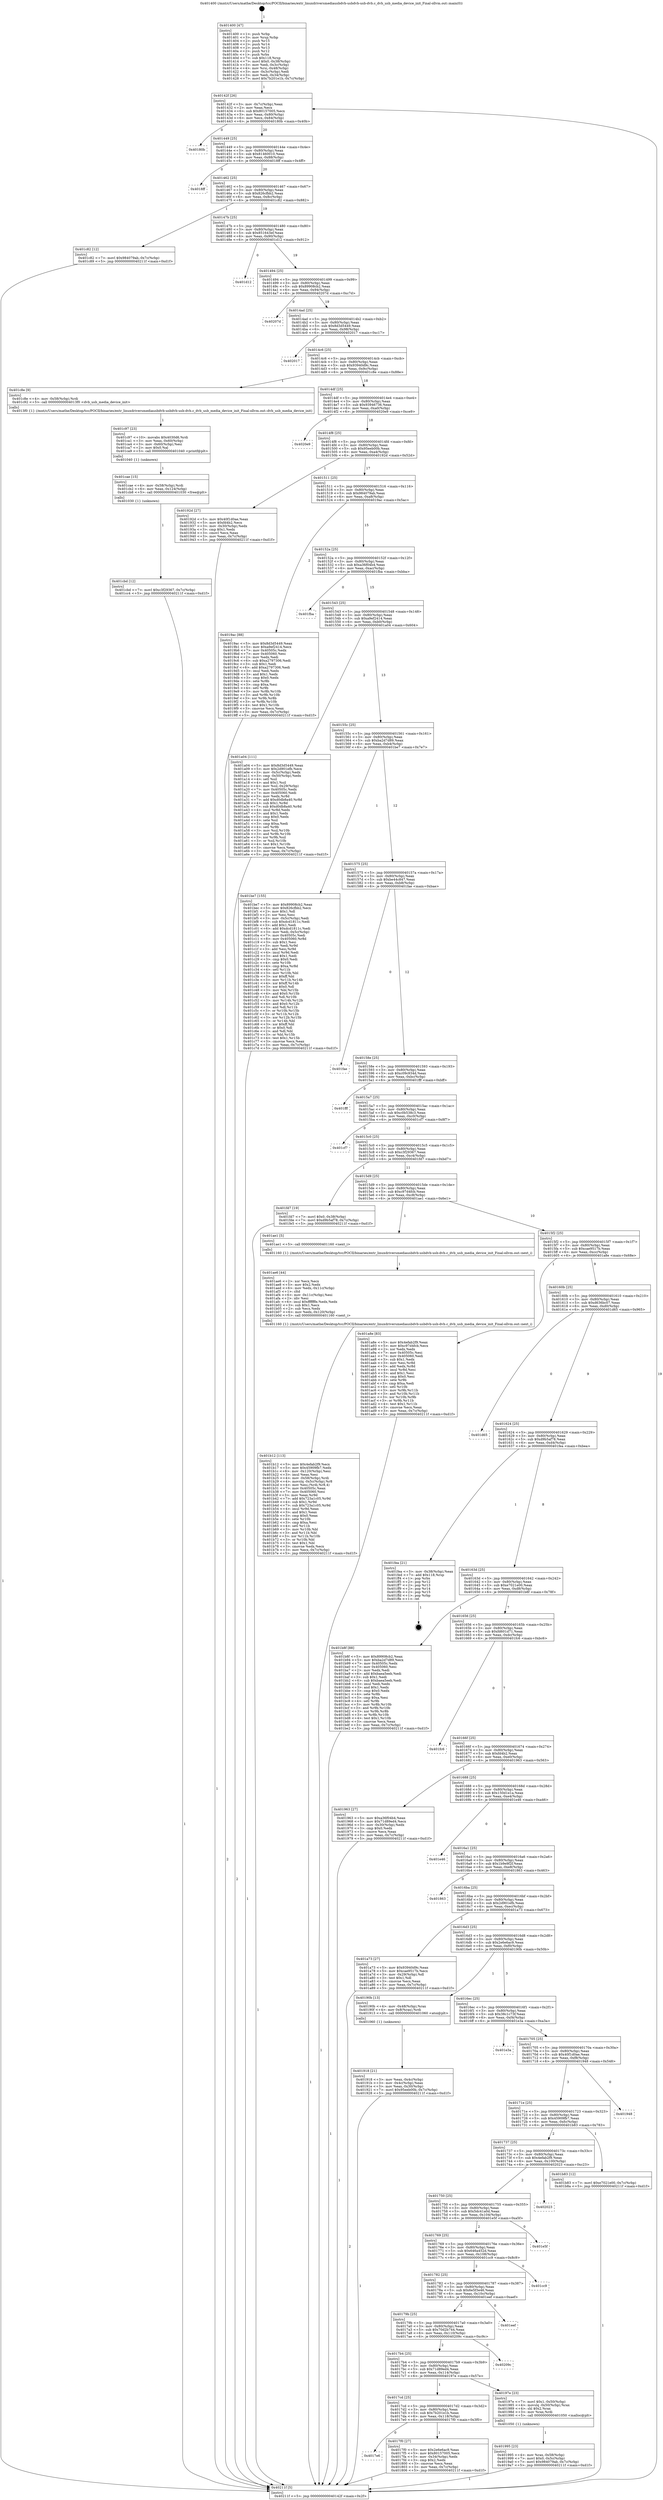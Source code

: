 digraph "0x401400" {
  label = "0x401400 (/mnt/c/Users/mathe/Desktop/tcc/POCII/binaries/extr_linuxdriversmediausbdvb-usbdvb-usb-dvb.c_dvb_usb_media_device_init_Final-ollvm.out::main(0))"
  labelloc = "t"
  node[shape=record]

  Entry [label="",width=0.3,height=0.3,shape=circle,fillcolor=black,style=filled]
  "0x40142f" [label="{
     0x40142f [26]\l
     | [instrs]\l
     &nbsp;&nbsp;0x40142f \<+3\>: mov -0x7c(%rbp),%eax\l
     &nbsp;&nbsp;0x401432 \<+2\>: mov %eax,%ecx\l
     &nbsp;&nbsp;0x401434 \<+6\>: sub $0x80157005,%ecx\l
     &nbsp;&nbsp;0x40143a \<+3\>: mov %eax,-0x80(%rbp)\l
     &nbsp;&nbsp;0x40143d \<+6\>: mov %ecx,-0x84(%rbp)\l
     &nbsp;&nbsp;0x401443 \<+6\>: je 000000000040180b \<main+0x40b\>\l
  }"]
  "0x40180b" [label="{
     0x40180b\l
  }", style=dashed]
  "0x401449" [label="{
     0x401449 [25]\l
     | [instrs]\l
     &nbsp;&nbsp;0x401449 \<+5\>: jmp 000000000040144e \<main+0x4e\>\l
     &nbsp;&nbsp;0x40144e \<+3\>: mov -0x80(%rbp),%eax\l
     &nbsp;&nbsp;0x401451 \<+5\>: sub $0x81460010,%eax\l
     &nbsp;&nbsp;0x401456 \<+6\>: mov %eax,-0x88(%rbp)\l
     &nbsp;&nbsp;0x40145c \<+6\>: je 00000000004018ff \<main+0x4ff\>\l
  }"]
  Exit [label="",width=0.3,height=0.3,shape=circle,fillcolor=black,style=filled,peripheries=2]
  "0x4018ff" [label="{
     0x4018ff\l
  }", style=dashed]
  "0x401462" [label="{
     0x401462 [25]\l
     | [instrs]\l
     &nbsp;&nbsp;0x401462 \<+5\>: jmp 0000000000401467 \<main+0x67\>\l
     &nbsp;&nbsp;0x401467 \<+3\>: mov -0x80(%rbp),%eax\l
     &nbsp;&nbsp;0x40146a \<+5\>: sub $0x826cfbb2,%eax\l
     &nbsp;&nbsp;0x40146f \<+6\>: mov %eax,-0x8c(%rbp)\l
     &nbsp;&nbsp;0x401475 \<+6\>: je 0000000000401c82 \<main+0x882\>\l
  }"]
  "0x401cbd" [label="{
     0x401cbd [12]\l
     | [instrs]\l
     &nbsp;&nbsp;0x401cbd \<+7\>: movl $0xc3f29367,-0x7c(%rbp)\l
     &nbsp;&nbsp;0x401cc4 \<+5\>: jmp 000000000040211f \<main+0xd1f\>\l
  }"]
  "0x401c82" [label="{
     0x401c82 [12]\l
     | [instrs]\l
     &nbsp;&nbsp;0x401c82 \<+7\>: movl $0x984079ab,-0x7c(%rbp)\l
     &nbsp;&nbsp;0x401c89 \<+5\>: jmp 000000000040211f \<main+0xd1f\>\l
  }"]
  "0x40147b" [label="{
     0x40147b [25]\l
     | [instrs]\l
     &nbsp;&nbsp;0x40147b \<+5\>: jmp 0000000000401480 \<main+0x80\>\l
     &nbsp;&nbsp;0x401480 \<+3\>: mov -0x80(%rbp),%eax\l
     &nbsp;&nbsp;0x401483 \<+5\>: sub $0x851643ef,%eax\l
     &nbsp;&nbsp;0x401488 \<+6\>: mov %eax,-0x90(%rbp)\l
     &nbsp;&nbsp;0x40148e \<+6\>: je 0000000000401d12 \<main+0x912\>\l
  }"]
  "0x401cae" [label="{
     0x401cae [15]\l
     | [instrs]\l
     &nbsp;&nbsp;0x401cae \<+4\>: mov -0x58(%rbp),%rdi\l
     &nbsp;&nbsp;0x401cb2 \<+6\>: mov %eax,-0x124(%rbp)\l
     &nbsp;&nbsp;0x401cb8 \<+5\>: call 0000000000401030 \<free@plt\>\l
     | [calls]\l
     &nbsp;&nbsp;0x401030 \{1\} (unknown)\l
  }"]
  "0x401d12" [label="{
     0x401d12\l
  }", style=dashed]
  "0x401494" [label="{
     0x401494 [25]\l
     | [instrs]\l
     &nbsp;&nbsp;0x401494 \<+5\>: jmp 0000000000401499 \<main+0x99\>\l
     &nbsp;&nbsp;0x401499 \<+3\>: mov -0x80(%rbp),%eax\l
     &nbsp;&nbsp;0x40149c \<+5\>: sub $0x89908cb2,%eax\l
     &nbsp;&nbsp;0x4014a1 \<+6\>: mov %eax,-0x94(%rbp)\l
     &nbsp;&nbsp;0x4014a7 \<+6\>: je 000000000040207d \<main+0xc7d\>\l
  }"]
  "0x401c97" [label="{
     0x401c97 [23]\l
     | [instrs]\l
     &nbsp;&nbsp;0x401c97 \<+10\>: movabs $0x4030d6,%rdi\l
     &nbsp;&nbsp;0x401ca1 \<+3\>: mov %eax,-0x60(%rbp)\l
     &nbsp;&nbsp;0x401ca4 \<+3\>: mov -0x60(%rbp),%esi\l
     &nbsp;&nbsp;0x401ca7 \<+2\>: mov $0x0,%al\l
     &nbsp;&nbsp;0x401ca9 \<+5\>: call 0000000000401040 \<printf@plt\>\l
     | [calls]\l
     &nbsp;&nbsp;0x401040 \{1\} (unknown)\l
  }"]
  "0x40207d" [label="{
     0x40207d\l
  }", style=dashed]
  "0x4014ad" [label="{
     0x4014ad [25]\l
     | [instrs]\l
     &nbsp;&nbsp;0x4014ad \<+5\>: jmp 00000000004014b2 \<main+0xb2\>\l
     &nbsp;&nbsp;0x4014b2 \<+3\>: mov -0x80(%rbp),%eax\l
     &nbsp;&nbsp;0x4014b5 \<+5\>: sub $0x8d3d5449,%eax\l
     &nbsp;&nbsp;0x4014ba \<+6\>: mov %eax,-0x98(%rbp)\l
     &nbsp;&nbsp;0x4014c0 \<+6\>: je 0000000000402017 \<main+0xc17\>\l
  }"]
  "0x401b12" [label="{
     0x401b12 [113]\l
     | [instrs]\l
     &nbsp;&nbsp;0x401b12 \<+5\>: mov $0x4efab2f9,%ecx\l
     &nbsp;&nbsp;0x401b17 \<+5\>: mov $0x45909fb7,%edx\l
     &nbsp;&nbsp;0x401b1c \<+6\>: mov -0x120(%rbp),%esi\l
     &nbsp;&nbsp;0x401b22 \<+3\>: imul %eax,%esi\l
     &nbsp;&nbsp;0x401b25 \<+4\>: mov -0x58(%rbp),%rdi\l
     &nbsp;&nbsp;0x401b29 \<+4\>: movslq -0x5c(%rbp),%r8\l
     &nbsp;&nbsp;0x401b2d \<+4\>: mov %esi,(%rdi,%r8,4)\l
     &nbsp;&nbsp;0x401b31 \<+7\>: mov 0x40505c,%eax\l
     &nbsp;&nbsp;0x401b38 \<+7\>: mov 0x405060,%esi\l
     &nbsp;&nbsp;0x401b3f \<+3\>: mov %eax,%r9d\l
     &nbsp;&nbsp;0x401b42 \<+7\>: add $0x723a1c05,%r9d\l
     &nbsp;&nbsp;0x401b49 \<+4\>: sub $0x1,%r9d\l
     &nbsp;&nbsp;0x401b4d \<+7\>: sub $0x723a1c05,%r9d\l
     &nbsp;&nbsp;0x401b54 \<+4\>: imul %r9d,%eax\l
     &nbsp;&nbsp;0x401b58 \<+3\>: and $0x1,%eax\l
     &nbsp;&nbsp;0x401b5b \<+3\>: cmp $0x0,%eax\l
     &nbsp;&nbsp;0x401b5e \<+4\>: sete %r10b\l
     &nbsp;&nbsp;0x401b62 \<+3\>: cmp $0xa,%esi\l
     &nbsp;&nbsp;0x401b65 \<+4\>: setl %r11b\l
     &nbsp;&nbsp;0x401b69 \<+3\>: mov %r10b,%bl\l
     &nbsp;&nbsp;0x401b6c \<+3\>: and %r11b,%bl\l
     &nbsp;&nbsp;0x401b6f \<+3\>: xor %r11b,%r10b\l
     &nbsp;&nbsp;0x401b72 \<+3\>: or %r10b,%bl\l
     &nbsp;&nbsp;0x401b75 \<+3\>: test $0x1,%bl\l
     &nbsp;&nbsp;0x401b78 \<+3\>: cmovne %edx,%ecx\l
     &nbsp;&nbsp;0x401b7b \<+3\>: mov %ecx,-0x7c(%rbp)\l
     &nbsp;&nbsp;0x401b7e \<+5\>: jmp 000000000040211f \<main+0xd1f\>\l
  }"]
  "0x402017" [label="{
     0x402017\l
  }", style=dashed]
  "0x4014c6" [label="{
     0x4014c6 [25]\l
     | [instrs]\l
     &nbsp;&nbsp;0x4014c6 \<+5\>: jmp 00000000004014cb \<main+0xcb\>\l
     &nbsp;&nbsp;0x4014cb \<+3\>: mov -0x80(%rbp),%eax\l
     &nbsp;&nbsp;0x4014ce \<+5\>: sub $0x93940d9c,%eax\l
     &nbsp;&nbsp;0x4014d3 \<+6\>: mov %eax,-0x9c(%rbp)\l
     &nbsp;&nbsp;0x4014d9 \<+6\>: je 0000000000401c8e \<main+0x88e\>\l
  }"]
  "0x401ae6" [label="{
     0x401ae6 [44]\l
     | [instrs]\l
     &nbsp;&nbsp;0x401ae6 \<+2\>: xor %ecx,%ecx\l
     &nbsp;&nbsp;0x401ae8 \<+5\>: mov $0x2,%edx\l
     &nbsp;&nbsp;0x401aed \<+6\>: mov %edx,-0x11c(%rbp)\l
     &nbsp;&nbsp;0x401af3 \<+1\>: cltd\l
     &nbsp;&nbsp;0x401af4 \<+6\>: mov -0x11c(%rbp),%esi\l
     &nbsp;&nbsp;0x401afa \<+2\>: idiv %esi\l
     &nbsp;&nbsp;0x401afc \<+6\>: imul $0xfffffffe,%edx,%edx\l
     &nbsp;&nbsp;0x401b02 \<+3\>: sub $0x1,%ecx\l
     &nbsp;&nbsp;0x401b05 \<+2\>: sub %ecx,%edx\l
     &nbsp;&nbsp;0x401b07 \<+6\>: mov %edx,-0x120(%rbp)\l
     &nbsp;&nbsp;0x401b0d \<+5\>: call 0000000000401160 \<next_i\>\l
     | [calls]\l
     &nbsp;&nbsp;0x401160 \{1\} (/mnt/c/Users/mathe/Desktop/tcc/POCII/binaries/extr_linuxdriversmediausbdvb-usbdvb-usb-dvb.c_dvb_usb_media_device_init_Final-ollvm.out::next_i)\l
  }"]
  "0x401c8e" [label="{
     0x401c8e [9]\l
     | [instrs]\l
     &nbsp;&nbsp;0x401c8e \<+4\>: mov -0x58(%rbp),%rdi\l
     &nbsp;&nbsp;0x401c92 \<+5\>: call 00000000004013f0 \<dvb_usb_media_device_init\>\l
     | [calls]\l
     &nbsp;&nbsp;0x4013f0 \{1\} (/mnt/c/Users/mathe/Desktop/tcc/POCII/binaries/extr_linuxdriversmediausbdvb-usbdvb-usb-dvb.c_dvb_usb_media_device_init_Final-ollvm.out::dvb_usb_media_device_init)\l
  }"]
  "0x4014df" [label="{
     0x4014df [25]\l
     | [instrs]\l
     &nbsp;&nbsp;0x4014df \<+5\>: jmp 00000000004014e4 \<main+0xe4\>\l
     &nbsp;&nbsp;0x4014e4 \<+3\>: mov -0x80(%rbp),%eax\l
     &nbsp;&nbsp;0x4014e7 \<+5\>: sub $0x93946736,%eax\l
     &nbsp;&nbsp;0x4014ec \<+6\>: mov %eax,-0xa0(%rbp)\l
     &nbsp;&nbsp;0x4014f2 \<+6\>: je 00000000004020e9 \<main+0xce9\>\l
  }"]
  "0x401995" [label="{
     0x401995 [23]\l
     | [instrs]\l
     &nbsp;&nbsp;0x401995 \<+4\>: mov %rax,-0x58(%rbp)\l
     &nbsp;&nbsp;0x401999 \<+7\>: movl $0x0,-0x5c(%rbp)\l
     &nbsp;&nbsp;0x4019a0 \<+7\>: movl $0x984079ab,-0x7c(%rbp)\l
     &nbsp;&nbsp;0x4019a7 \<+5\>: jmp 000000000040211f \<main+0xd1f\>\l
  }"]
  "0x4020e9" [label="{
     0x4020e9\l
  }", style=dashed]
  "0x4014f8" [label="{
     0x4014f8 [25]\l
     | [instrs]\l
     &nbsp;&nbsp;0x4014f8 \<+5\>: jmp 00000000004014fd \<main+0xfd\>\l
     &nbsp;&nbsp;0x4014fd \<+3\>: mov -0x80(%rbp),%eax\l
     &nbsp;&nbsp;0x401500 \<+5\>: sub $0x95eeb00b,%eax\l
     &nbsp;&nbsp;0x401505 \<+6\>: mov %eax,-0xa4(%rbp)\l
     &nbsp;&nbsp;0x40150b \<+6\>: je 000000000040192d \<main+0x52d\>\l
  }"]
  "0x401918" [label="{
     0x401918 [21]\l
     | [instrs]\l
     &nbsp;&nbsp;0x401918 \<+3\>: mov %eax,-0x4c(%rbp)\l
     &nbsp;&nbsp;0x40191b \<+3\>: mov -0x4c(%rbp),%eax\l
     &nbsp;&nbsp;0x40191e \<+3\>: mov %eax,-0x30(%rbp)\l
     &nbsp;&nbsp;0x401921 \<+7\>: movl $0x95eeb00b,-0x7c(%rbp)\l
     &nbsp;&nbsp;0x401928 \<+5\>: jmp 000000000040211f \<main+0xd1f\>\l
  }"]
  "0x40192d" [label="{
     0x40192d [27]\l
     | [instrs]\l
     &nbsp;&nbsp;0x40192d \<+5\>: mov $0x40f1d0ae,%eax\l
     &nbsp;&nbsp;0x401932 \<+5\>: mov $0xfd4b2,%ecx\l
     &nbsp;&nbsp;0x401937 \<+3\>: mov -0x30(%rbp),%edx\l
     &nbsp;&nbsp;0x40193a \<+3\>: cmp $0x1,%edx\l
     &nbsp;&nbsp;0x40193d \<+3\>: cmovl %ecx,%eax\l
     &nbsp;&nbsp;0x401940 \<+3\>: mov %eax,-0x7c(%rbp)\l
     &nbsp;&nbsp;0x401943 \<+5\>: jmp 000000000040211f \<main+0xd1f\>\l
  }"]
  "0x401511" [label="{
     0x401511 [25]\l
     | [instrs]\l
     &nbsp;&nbsp;0x401511 \<+5\>: jmp 0000000000401516 \<main+0x116\>\l
     &nbsp;&nbsp;0x401516 \<+3\>: mov -0x80(%rbp),%eax\l
     &nbsp;&nbsp;0x401519 \<+5\>: sub $0x984079ab,%eax\l
     &nbsp;&nbsp;0x40151e \<+6\>: mov %eax,-0xa8(%rbp)\l
     &nbsp;&nbsp;0x401524 \<+6\>: je 00000000004019ac \<main+0x5ac\>\l
  }"]
  "0x401400" [label="{
     0x401400 [47]\l
     | [instrs]\l
     &nbsp;&nbsp;0x401400 \<+1\>: push %rbp\l
     &nbsp;&nbsp;0x401401 \<+3\>: mov %rsp,%rbp\l
     &nbsp;&nbsp;0x401404 \<+2\>: push %r15\l
     &nbsp;&nbsp;0x401406 \<+2\>: push %r14\l
     &nbsp;&nbsp;0x401408 \<+2\>: push %r13\l
     &nbsp;&nbsp;0x40140a \<+2\>: push %r12\l
     &nbsp;&nbsp;0x40140c \<+1\>: push %rbx\l
     &nbsp;&nbsp;0x40140d \<+7\>: sub $0x118,%rsp\l
     &nbsp;&nbsp;0x401414 \<+7\>: movl $0x0,-0x38(%rbp)\l
     &nbsp;&nbsp;0x40141b \<+3\>: mov %edi,-0x3c(%rbp)\l
     &nbsp;&nbsp;0x40141e \<+4\>: mov %rsi,-0x48(%rbp)\l
     &nbsp;&nbsp;0x401422 \<+3\>: mov -0x3c(%rbp),%edi\l
     &nbsp;&nbsp;0x401425 \<+3\>: mov %edi,-0x34(%rbp)\l
     &nbsp;&nbsp;0x401428 \<+7\>: movl $0x7b201e1b,-0x7c(%rbp)\l
  }"]
  "0x4019ac" [label="{
     0x4019ac [88]\l
     | [instrs]\l
     &nbsp;&nbsp;0x4019ac \<+5\>: mov $0x8d3d5449,%eax\l
     &nbsp;&nbsp;0x4019b1 \<+5\>: mov $0xa9ef2414,%ecx\l
     &nbsp;&nbsp;0x4019b6 \<+7\>: mov 0x40505c,%edx\l
     &nbsp;&nbsp;0x4019bd \<+7\>: mov 0x405060,%esi\l
     &nbsp;&nbsp;0x4019c4 \<+2\>: mov %edx,%edi\l
     &nbsp;&nbsp;0x4019c6 \<+6\>: sub $0xa2797306,%edi\l
     &nbsp;&nbsp;0x4019cc \<+3\>: sub $0x1,%edi\l
     &nbsp;&nbsp;0x4019cf \<+6\>: add $0xa2797306,%edi\l
     &nbsp;&nbsp;0x4019d5 \<+3\>: imul %edi,%edx\l
     &nbsp;&nbsp;0x4019d8 \<+3\>: and $0x1,%edx\l
     &nbsp;&nbsp;0x4019db \<+3\>: cmp $0x0,%edx\l
     &nbsp;&nbsp;0x4019de \<+4\>: sete %r8b\l
     &nbsp;&nbsp;0x4019e2 \<+3\>: cmp $0xa,%esi\l
     &nbsp;&nbsp;0x4019e5 \<+4\>: setl %r9b\l
     &nbsp;&nbsp;0x4019e9 \<+3\>: mov %r8b,%r10b\l
     &nbsp;&nbsp;0x4019ec \<+3\>: and %r9b,%r10b\l
     &nbsp;&nbsp;0x4019ef \<+3\>: xor %r9b,%r8b\l
     &nbsp;&nbsp;0x4019f2 \<+3\>: or %r8b,%r10b\l
     &nbsp;&nbsp;0x4019f5 \<+4\>: test $0x1,%r10b\l
     &nbsp;&nbsp;0x4019f9 \<+3\>: cmovne %ecx,%eax\l
     &nbsp;&nbsp;0x4019fc \<+3\>: mov %eax,-0x7c(%rbp)\l
     &nbsp;&nbsp;0x4019ff \<+5\>: jmp 000000000040211f \<main+0xd1f\>\l
  }"]
  "0x40152a" [label="{
     0x40152a [25]\l
     | [instrs]\l
     &nbsp;&nbsp;0x40152a \<+5\>: jmp 000000000040152f \<main+0x12f\>\l
     &nbsp;&nbsp;0x40152f \<+3\>: mov -0x80(%rbp),%eax\l
     &nbsp;&nbsp;0x401532 \<+5\>: sub $0xa36f04b4,%eax\l
     &nbsp;&nbsp;0x401537 \<+6\>: mov %eax,-0xac(%rbp)\l
     &nbsp;&nbsp;0x40153d \<+6\>: je 0000000000401fba \<main+0xbba\>\l
  }"]
  "0x40211f" [label="{
     0x40211f [5]\l
     | [instrs]\l
     &nbsp;&nbsp;0x40211f \<+5\>: jmp 000000000040142f \<main+0x2f\>\l
  }"]
  "0x401fba" [label="{
     0x401fba\l
  }", style=dashed]
  "0x401543" [label="{
     0x401543 [25]\l
     | [instrs]\l
     &nbsp;&nbsp;0x401543 \<+5\>: jmp 0000000000401548 \<main+0x148\>\l
     &nbsp;&nbsp;0x401548 \<+3\>: mov -0x80(%rbp),%eax\l
     &nbsp;&nbsp;0x40154b \<+5\>: sub $0xa9ef2414,%eax\l
     &nbsp;&nbsp;0x401550 \<+6\>: mov %eax,-0xb0(%rbp)\l
     &nbsp;&nbsp;0x401556 \<+6\>: je 0000000000401a04 \<main+0x604\>\l
  }"]
  "0x4017e6" [label="{
     0x4017e6\l
  }", style=dashed]
  "0x401a04" [label="{
     0x401a04 [111]\l
     | [instrs]\l
     &nbsp;&nbsp;0x401a04 \<+5\>: mov $0x8d3d5449,%eax\l
     &nbsp;&nbsp;0x401a09 \<+5\>: mov $0x2d901efb,%ecx\l
     &nbsp;&nbsp;0x401a0e \<+3\>: mov -0x5c(%rbp),%edx\l
     &nbsp;&nbsp;0x401a11 \<+3\>: cmp -0x50(%rbp),%edx\l
     &nbsp;&nbsp;0x401a14 \<+4\>: setl %sil\l
     &nbsp;&nbsp;0x401a18 \<+4\>: and $0x1,%sil\l
     &nbsp;&nbsp;0x401a1c \<+4\>: mov %sil,-0x29(%rbp)\l
     &nbsp;&nbsp;0x401a20 \<+7\>: mov 0x40505c,%edx\l
     &nbsp;&nbsp;0x401a27 \<+7\>: mov 0x405060,%edi\l
     &nbsp;&nbsp;0x401a2e \<+3\>: mov %edx,%r8d\l
     &nbsp;&nbsp;0x401a31 \<+7\>: add $0xd0db8a40,%r8d\l
     &nbsp;&nbsp;0x401a38 \<+4\>: sub $0x1,%r8d\l
     &nbsp;&nbsp;0x401a3c \<+7\>: sub $0xd0db8a40,%r8d\l
     &nbsp;&nbsp;0x401a43 \<+4\>: imul %r8d,%edx\l
     &nbsp;&nbsp;0x401a47 \<+3\>: and $0x1,%edx\l
     &nbsp;&nbsp;0x401a4a \<+3\>: cmp $0x0,%edx\l
     &nbsp;&nbsp;0x401a4d \<+4\>: sete %sil\l
     &nbsp;&nbsp;0x401a51 \<+3\>: cmp $0xa,%edi\l
     &nbsp;&nbsp;0x401a54 \<+4\>: setl %r9b\l
     &nbsp;&nbsp;0x401a58 \<+3\>: mov %sil,%r10b\l
     &nbsp;&nbsp;0x401a5b \<+3\>: and %r9b,%r10b\l
     &nbsp;&nbsp;0x401a5e \<+3\>: xor %r9b,%sil\l
     &nbsp;&nbsp;0x401a61 \<+3\>: or %sil,%r10b\l
     &nbsp;&nbsp;0x401a64 \<+4\>: test $0x1,%r10b\l
     &nbsp;&nbsp;0x401a68 \<+3\>: cmovne %ecx,%eax\l
     &nbsp;&nbsp;0x401a6b \<+3\>: mov %eax,-0x7c(%rbp)\l
     &nbsp;&nbsp;0x401a6e \<+5\>: jmp 000000000040211f \<main+0xd1f\>\l
  }"]
  "0x40155c" [label="{
     0x40155c [25]\l
     | [instrs]\l
     &nbsp;&nbsp;0x40155c \<+5\>: jmp 0000000000401561 \<main+0x161\>\l
     &nbsp;&nbsp;0x401561 \<+3\>: mov -0x80(%rbp),%eax\l
     &nbsp;&nbsp;0x401564 \<+5\>: sub $0xba2d7d89,%eax\l
     &nbsp;&nbsp;0x401569 \<+6\>: mov %eax,-0xb4(%rbp)\l
     &nbsp;&nbsp;0x40156f \<+6\>: je 0000000000401be7 \<main+0x7e7\>\l
  }"]
  "0x4017f0" [label="{
     0x4017f0 [27]\l
     | [instrs]\l
     &nbsp;&nbsp;0x4017f0 \<+5\>: mov $0x2e6e6ac9,%eax\l
     &nbsp;&nbsp;0x4017f5 \<+5\>: mov $0x80157005,%ecx\l
     &nbsp;&nbsp;0x4017fa \<+3\>: mov -0x34(%rbp),%edx\l
     &nbsp;&nbsp;0x4017fd \<+3\>: cmp $0x2,%edx\l
     &nbsp;&nbsp;0x401800 \<+3\>: cmovne %ecx,%eax\l
     &nbsp;&nbsp;0x401803 \<+3\>: mov %eax,-0x7c(%rbp)\l
     &nbsp;&nbsp;0x401806 \<+5\>: jmp 000000000040211f \<main+0xd1f\>\l
  }"]
  "0x401be7" [label="{
     0x401be7 [155]\l
     | [instrs]\l
     &nbsp;&nbsp;0x401be7 \<+5\>: mov $0x89908cb2,%eax\l
     &nbsp;&nbsp;0x401bec \<+5\>: mov $0x826cfbb2,%ecx\l
     &nbsp;&nbsp;0x401bf1 \<+2\>: mov $0x1,%dl\l
     &nbsp;&nbsp;0x401bf3 \<+2\>: xor %esi,%esi\l
     &nbsp;&nbsp;0x401bf5 \<+3\>: mov -0x5c(%rbp),%edi\l
     &nbsp;&nbsp;0x401bf8 \<+6\>: sub $0xdcd1811c,%edi\l
     &nbsp;&nbsp;0x401bfe \<+3\>: add $0x1,%edi\l
     &nbsp;&nbsp;0x401c01 \<+6\>: add $0xdcd1811c,%edi\l
     &nbsp;&nbsp;0x401c07 \<+3\>: mov %edi,-0x5c(%rbp)\l
     &nbsp;&nbsp;0x401c0a \<+7\>: mov 0x40505c,%edi\l
     &nbsp;&nbsp;0x401c11 \<+8\>: mov 0x405060,%r8d\l
     &nbsp;&nbsp;0x401c19 \<+3\>: sub $0x1,%esi\l
     &nbsp;&nbsp;0x401c1c \<+3\>: mov %edi,%r9d\l
     &nbsp;&nbsp;0x401c1f \<+3\>: add %esi,%r9d\l
     &nbsp;&nbsp;0x401c22 \<+4\>: imul %r9d,%edi\l
     &nbsp;&nbsp;0x401c26 \<+3\>: and $0x1,%edi\l
     &nbsp;&nbsp;0x401c29 \<+3\>: cmp $0x0,%edi\l
     &nbsp;&nbsp;0x401c2c \<+4\>: sete %r10b\l
     &nbsp;&nbsp;0x401c30 \<+4\>: cmp $0xa,%r8d\l
     &nbsp;&nbsp;0x401c34 \<+4\>: setl %r11b\l
     &nbsp;&nbsp;0x401c38 \<+3\>: mov %r10b,%bl\l
     &nbsp;&nbsp;0x401c3b \<+3\>: xor $0xff,%bl\l
     &nbsp;&nbsp;0x401c3e \<+3\>: mov %r11b,%r14b\l
     &nbsp;&nbsp;0x401c41 \<+4\>: xor $0xff,%r14b\l
     &nbsp;&nbsp;0x401c45 \<+3\>: xor $0x0,%dl\l
     &nbsp;&nbsp;0x401c48 \<+3\>: mov %bl,%r15b\l
     &nbsp;&nbsp;0x401c4b \<+4\>: and $0x0,%r15b\l
     &nbsp;&nbsp;0x401c4f \<+3\>: and %dl,%r10b\l
     &nbsp;&nbsp;0x401c52 \<+3\>: mov %r14b,%r12b\l
     &nbsp;&nbsp;0x401c55 \<+4\>: and $0x0,%r12b\l
     &nbsp;&nbsp;0x401c59 \<+3\>: and %dl,%r11b\l
     &nbsp;&nbsp;0x401c5c \<+3\>: or %r10b,%r15b\l
     &nbsp;&nbsp;0x401c5f \<+3\>: or %r11b,%r12b\l
     &nbsp;&nbsp;0x401c62 \<+3\>: xor %r12b,%r15b\l
     &nbsp;&nbsp;0x401c65 \<+3\>: or %r14b,%bl\l
     &nbsp;&nbsp;0x401c68 \<+3\>: xor $0xff,%bl\l
     &nbsp;&nbsp;0x401c6b \<+3\>: or $0x0,%dl\l
     &nbsp;&nbsp;0x401c6e \<+2\>: and %dl,%bl\l
     &nbsp;&nbsp;0x401c70 \<+3\>: or %bl,%r15b\l
     &nbsp;&nbsp;0x401c73 \<+4\>: test $0x1,%r15b\l
     &nbsp;&nbsp;0x401c77 \<+3\>: cmovne %ecx,%eax\l
     &nbsp;&nbsp;0x401c7a \<+3\>: mov %eax,-0x7c(%rbp)\l
     &nbsp;&nbsp;0x401c7d \<+5\>: jmp 000000000040211f \<main+0xd1f\>\l
  }"]
  "0x401575" [label="{
     0x401575 [25]\l
     | [instrs]\l
     &nbsp;&nbsp;0x401575 \<+5\>: jmp 000000000040157a \<main+0x17a\>\l
     &nbsp;&nbsp;0x40157a \<+3\>: mov -0x80(%rbp),%eax\l
     &nbsp;&nbsp;0x40157d \<+5\>: sub $0xbe44c847,%eax\l
     &nbsp;&nbsp;0x401582 \<+6\>: mov %eax,-0xb8(%rbp)\l
     &nbsp;&nbsp;0x401588 \<+6\>: je 0000000000401fae \<main+0xbae\>\l
  }"]
  "0x4017cd" [label="{
     0x4017cd [25]\l
     | [instrs]\l
     &nbsp;&nbsp;0x4017cd \<+5\>: jmp 00000000004017d2 \<main+0x3d2\>\l
     &nbsp;&nbsp;0x4017d2 \<+3\>: mov -0x80(%rbp),%eax\l
     &nbsp;&nbsp;0x4017d5 \<+5\>: sub $0x7b201e1b,%eax\l
     &nbsp;&nbsp;0x4017da \<+6\>: mov %eax,-0x118(%rbp)\l
     &nbsp;&nbsp;0x4017e0 \<+6\>: je 00000000004017f0 \<main+0x3f0\>\l
  }"]
  "0x401fae" [label="{
     0x401fae\l
  }", style=dashed]
  "0x40158e" [label="{
     0x40158e [25]\l
     | [instrs]\l
     &nbsp;&nbsp;0x40158e \<+5\>: jmp 0000000000401593 \<main+0x193\>\l
     &nbsp;&nbsp;0x401593 \<+3\>: mov -0x80(%rbp),%eax\l
     &nbsp;&nbsp;0x401596 \<+5\>: sub $0xc09c934d,%eax\l
     &nbsp;&nbsp;0x40159b \<+6\>: mov %eax,-0xbc(%rbp)\l
     &nbsp;&nbsp;0x4015a1 \<+6\>: je 0000000000401fff \<main+0xbff\>\l
  }"]
  "0x40197e" [label="{
     0x40197e [23]\l
     | [instrs]\l
     &nbsp;&nbsp;0x40197e \<+7\>: movl $0x1,-0x50(%rbp)\l
     &nbsp;&nbsp;0x401985 \<+4\>: movslq -0x50(%rbp),%rax\l
     &nbsp;&nbsp;0x401989 \<+4\>: shl $0x2,%rax\l
     &nbsp;&nbsp;0x40198d \<+3\>: mov %rax,%rdi\l
     &nbsp;&nbsp;0x401990 \<+5\>: call 0000000000401050 \<malloc@plt\>\l
     | [calls]\l
     &nbsp;&nbsp;0x401050 \{1\} (unknown)\l
  }"]
  "0x401fff" [label="{
     0x401fff\l
  }", style=dashed]
  "0x4015a7" [label="{
     0x4015a7 [25]\l
     | [instrs]\l
     &nbsp;&nbsp;0x4015a7 \<+5\>: jmp 00000000004015ac \<main+0x1ac\>\l
     &nbsp;&nbsp;0x4015ac \<+3\>: mov -0x80(%rbp),%eax\l
     &nbsp;&nbsp;0x4015af \<+5\>: sub $0xc0b538c3,%eax\l
     &nbsp;&nbsp;0x4015b4 \<+6\>: mov %eax,-0xc0(%rbp)\l
     &nbsp;&nbsp;0x4015ba \<+6\>: je 0000000000401cf7 \<main+0x8f7\>\l
  }"]
  "0x4017b4" [label="{
     0x4017b4 [25]\l
     | [instrs]\l
     &nbsp;&nbsp;0x4017b4 \<+5\>: jmp 00000000004017b9 \<main+0x3b9\>\l
     &nbsp;&nbsp;0x4017b9 \<+3\>: mov -0x80(%rbp),%eax\l
     &nbsp;&nbsp;0x4017bc \<+5\>: sub $0x71d89ed4,%eax\l
     &nbsp;&nbsp;0x4017c1 \<+6\>: mov %eax,-0x114(%rbp)\l
     &nbsp;&nbsp;0x4017c7 \<+6\>: je 000000000040197e \<main+0x57e\>\l
  }"]
  "0x401cf7" [label="{
     0x401cf7\l
  }", style=dashed]
  "0x4015c0" [label="{
     0x4015c0 [25]\l
     | [instrs]\l
     &nbsp;&nbsp;0x4015c0 \<+5\>: jmp 00000000004015c5 \<main+0x1c5\>\l
     &nbsp;&nbsp;0x4015c5 \<+3\>: mov -0x80(%rbp),%eax\l
     &nbsp;&nbsp;0x4015c8 \<+5\>: sub $0xc3f29367,%eax\l
     &nbsp;&nbsp;0x4015cd \<+6\>: mov %eax,-0xc4(%rbp)\l
     &nbsp;&nbsp;0x4015d3 \<+6\>: je 0000000000401fd7 \<main+0xbd7\>\l
  }"]
  "0x40209c" [label="{
     0x40209c\l
  }", style=dashed]
  "0x401fd7" [label="{
     0x401fd7 [19]\l
     | [instrs]\l
     &nbsp;&nbsp;0x401fd7 \<+7\>: movl $0x0,-0x38(%rbp)\l
     &nbsp;&nbsp;0x401fde \<+7\>: movl $0xd9b5af78,-0x7c(%rbp)\l
     &nbsp;&nbsp;0x401fe5 \<+5\>: jmp 000000000040211f \<main+0xd1f\>\l
  }"]
  "0x4015d9" [label="{
     0x4015d9 [25]\l
     | [instrs]\l
     &nbsp;&nbsp;0x4015d9 \<+5\>: jmp 00000000004015de \<main+0x1de\>\l
     &nbsp;&nbsp;0x4015de \<+3\>: mov -0x80(%rbp),%eax\l
     &nbsp;&nbsp;0x4015e1 \<+5\>: sub $0xc97d4fcb,%eax\l
     &nbsp;&nbsp;0x4015e6 \<+6\>: mov %eax,-0xc8(%rbp)\l
     &nbsp;&nbsp;0x4015ec \<+6\>: je 0000000000401ae1 \<main+0x6e1\>\l
  }"]
  "0x40179b" [label="{
     0x40179b [25]\l
     | [instrs]\l
     &nbsp;&nbsp;0x40179b \<+5\>: jmp 00000000004017a0 \<main+0x3a0\>\l
     &nbsp;&nbsp;0x4017a0 \<+3\>: mov -0x80(%rbp),%eax\l
     &nbsp;&nbsp;0x4017a3 \<+5\>: sub $0x70d2b744,%eax\l
     &nbsp;&nbsp;0x4017a8 \<+6\>: mov %eax,-0x110(%rbp)\l
     &nbsp;&nbsp;0x4017ae \<+6\>: je 000000000040209c \<main+0xc9c\>\l
  }"]
  "0x401ae1" [label="{
     0x401ae1 [5]\l
     | [instrs]\l
     &nbsp;&nbsp;0x401ae1 \<+5\>: call 0000000000401160 \<next_i\>\l
     | [calls]\l
     &nbsp;&nbsp;0x401160 \{1\} (/mnt/c/Users/mathe/Desktop/tcc/POCII/binaries/extr_linuxdriversmediausbdvb-usbdvb-usb-dvb.c_dvb_usb_media_device_init_Final-ollvm.out::next_i)\l
  }"]
  "0x4015f2" [label="{
     0x4015f2 [25]\l
     | [instrs]\l
     &nbsp;&nbsp;0x4015f2 \<+5\>: jmp 00000000004015f7 \<main+0x1f7\>\l
     &nbsp;&nbsp;0x4015f7 \<+3\>: mov -0x80(%rbp),%eax\l
     &nbsp;&nbsp;0x4015fa \<+5\>: sub $0xcae9517b,%eax\l
     &nbsp;&nbsp;0x4015ff \<+6\>: mov %eax,-0xcc(%rbp)\l
     &nbsp;&nbsp;0x401605 \<+6\>: je 0000000000401a8e \<main+0x68e\>\l
  }"]
  "0x401eef" [label="{
     0x401eef\l
  }", style=dashed]
  "0x401a8e" [label="{
     0x401a8e [83]\l
     | [instrs]\l
     &nbsp;&nbsp;0x401a8e \<+5\>: mov $0x4efab2f9,%eax\l
     &nbsp;&nbsp;0x401a93 \<+5\>: mov $0xc97d4fcb,%ecx\l
     &nbsp;&nbsp;0x401a98 \<+2\>: xor %edx,%edx\l
     &nbsp;&nbsp;0x401a9a \<+7\>: mov 0x40505c,%esi\l
     &nbsp;&nbsp;0x401aa1 \<+7\>: mov 0x405060,%edi\l
     &nbsp;&nbsp;0x401aa8 \<+3\>: sub $0x1,%edx\l
     &nbsp;&nbsp;0x401aab \<+3\>: mov %esi,%r8d\l
     &nbsp;&nbsp;0x401aae \<+3\>: add %edx,%r8d\l
     &nbsp;&nbsp;0x401ab1 \<+4\>: imul %r8d,%esi\l
     &nbsp;&nbsp;0x401ab5 \<+3\>: and $0x1,%esi\l
     &nbsp;&nbsp;0x401ab8 \<+3\>: cmp $0x0,%esi\l
     &nbsp;&nbsp;0x401abb \<+4\>: sete %r9b\l
     &nbsp;&nbsp;0x401abf \<+3\>: cmp $0xa,%edi\l
     &nbsp;&nbsp;0x401ac2 \<+4\>: setl %r10b\l
     &nbsp;&nbsp;0x401ac6 \<+3\>: mov %r9b,%r11b\l
     &nbsp;&nbsp;0x401ac9 \<+3\>: and %r10b,%r11b\l
     &nbsp;&nbsp;0x401acc \<+3\>: xor %r10b,%r9b\l
     &nbsp;&nbsp;0x401acf \<+3\>: or %r9b,%r11b\l
     &nbsp;&nbsp;0x401ad2 \<+4\>: test $0x1,%r11b\l
     &nbsp;&nbsp;0x401ad6 \<+3\>: cmovne %ecx,%eax\l
     &nbsp;&nbsp;0x401ad9 \<+3\>: mov %eax,-0x7c(%rbp)\l
     &nbsp;&nbsp;0x401adc \<+5\>: jmp 000000000040211f \<main+0xd1f\>\l
  }"]
  "0x40160b" [label="{
     0x40160b [25]\l
     | [instrs]\l
     &nbsp;&nbsp;0x40160b \<+5\>: jmp 0000000000401610 \<main+0x210\>\l
     &nbsp;&nbsp;0x401610 \<+3\>: mov -0x80(%rbp),%eax\l
     &nbsp;&nbsp;0x401613 \<+5\>: sub $0xd636bc07,%eax\l
     &nbsp;&nbsp;0x401618 \<+6\>: mov %eax,-0xd0(%rbp)\l
     &nbsp;&nbsp;0x40161e \<+6\>: je 0000000000401d65 \<main+0x965\>\l
  }"]
  "0x401782" [label="{
     0x401782 [25]\l
     | [instrs]\l
     &nbsp;&nbsp;0x401782 \<+5\>: jmp 0000000000401787 \<main+0x387\>\l
     &nbsp;&nbsp;0x401787 \<+3\>: mov -0x80(%rbp),%eax\l
     &nbsp;&nbsp;0x40178a \<+5\>: sub $0x6e5f3e46,%eax\l
     &nbsp;&nbsp;0x40178f \<+6\>: mov %eax,-0x10c(%rbp)\l
     &nbsp;&nbsp;0x401795 \<+6\>: je 0000000000401eef \<main+0xaef\>\l
  }"]
  "0x401d65" [label="{
     0x401d65\l
  }", style=dashed]
  "0x401624" [label="{
     0x401624 [25]\l
     | [instrs]\l
     &nbsp;&nbsp;0x401624 \<+5\>: jmp 0000000000401629 \<main+0x229\>\l
     &nbsp;&nbsp;0x401629 \<+3\>: mov -0x80(%rbp),%eax\l
     &nbsp;&nbsp;0x40162c \<+5\>: sub $0xd9b5af78,%eax\l
     &nbsp;&nbsp;0x401631 \<+6\>: mov %eax,-0xd4(%rbp)\l
     &nbsp;&nbsp;0x401637 \<+6\>: je 0000000000401fea \<main+0xbea\>\l
  }"]
  "0x401cc9" [label="{
     0x401cc9\l
  }", style=dashed]
  "0x401fea" [label="{
     0x401fea [21]\l
     | [instrs]\l
     &nbsp;&nbsp;0x401fea \<+3\>: mov -0x38(%rbp),%eax\l
     &nbsp;&nbsp;0x401fed \<+7\>: add $0x118,%rsp\l
     &nbsp;&nbsp;0x401ff4 \<+1\>: pop %rbx\l
     &nbsp;&nbsp;0x401ff5 \<+2\>: pop %r12\l
     &nbsp;&nbsp;0x401ff7 \<+2\>: pop %r13\l
     &nbsp;&nbsp;0x401ff9 \<+2\>: pop %r14\l
     &nbsp;&nbsp;0x401ffb \<+2\>: pop %r15\l
     &nbsp;&nbsp;0x401ffd \<+1\>: pop %rbp\l
     &nbsp;&nbsp;0x401ffe \<+1\>: ret\l
  }"]
  "0x40163d" [label="{
     0x40163d [25]\l
     | [instrs]\l
     &nbsp;&nbsp;0x40163d \<+5\>: jmp 0000000000401642 \<main+0x242\>\l
     &nbsp;&nbsp;0x401642 \<+3\>: mov -0x80(%rbp),%eax\l
     &nbsp;&nbsp;0x401645 \<+5\>: sub $0xe7021e00,%eax\l
     &nbsp;&nbsp;0x40164a \<+6\>: mov %eax,-0xd8(%rbp)\l
     &nbsp;&nbsp;0x401650 \<+6\>: je 0000000000401b8f \<main+0x78f\>\l
  }"]
  "0x401769" [label="{
     0x401769 [25]\l
     | [instrs]\l
     &nbsp;&nbsp;0x401769 \<+5\>: jmp 000000000040176e \<main+0x36e\>\l
     &nbsp;&nbsp;0x40176e \<+3\>: mov -0x80(%rbp),%eax\l
     &nbsp;&nbsp;0x401771 \<+5\>: sub $0x646a452d,%eax\l
     &nbsp;&nbsp;0x401776 \<+6\>: mov %eax,-0x108(%rbp)\l
     &nbsp;&nbsp;0x40177c \<+6\>: je 0000000000401cc9 \<main+0x8c9\>\l
  }"]
  "0x401b8f" [label="{
     0x401b8f [88]\l
     | [instrs]\l
     &nbsp;&nbsp;0x401b8f \<+5\>: mov $0x89908cb2,%eax\l
     &nbsp;&nbsp;0x401b94 \<+5\>: mov $0xba2d7d89,%ecx\l
     &nbsp;&nbsp;0x401b99 \<+7\>: mov 0x40505c,%edx\l
     &nbsp;&nbsp;0x401ba0 \<+7\>: mov 0x405060,%esi\l
     &nbsp;&nbsp;0x401ba7 \<+2\>: mov %edx,%edi\l
     &nbsp;&nbsp;0x401ba9 \<+6\>: add $0xbaea5eeb,%edi\l
     &nbsp;&nbsp;0x401baf \<+3\>: sub $0x1,%edi\l
     &nbsp;&nbsp;0x401bb2 \<+6\>: sub $0xbaea5eeb,%edi\l
     &nbsp;&nbsp;0x401bb8 \<+3\>: imul %edi,%edx\l
     &nbsp;&nbsp;0x401bbb \<+3\>: and $0x1,%edx\l
     &nbsp;&nbsp;0x401bbe \<+3\>: cmp $0x0,%edx\l
     &nbsp;&nbsp;0x401bc1 \<+4\>: sete %r8b\l
     &nbsp;&nbsp;0x401bc5 \<+3\>: cmp $0xa,%esi\l
     &nbsp;&nbsp;0x401bc8 \<+4\>: setl %r9b\l
     &nbsp;&nbsp;0x401bcc \<+3\>: mov %r8b,%r10b\l
     &nbsp;&nbsp;0x401bcf \<+3\>: and %r9b,%r10b\l
     &nbsp;&nbsp;0x401bd2 \<+3\>: xor %r9b,%r8b\l
     &nbsp;&nbsp;0x401bd5 \<+3\>: or %r8b,%r10b\l
     &nbsp;&nbsp;0x401bd8 \<+4\>: test $0x1,%r10b\l
     &nbsp;&nbsp;0x401bdc \<+3\>: cmovne %ecx,%eax\l
     &nbsp;&nbsp;0x401bdf \<+3\>: mov %eax,-0x7c(%rbp)\l
     &nbsp;&nbsp;0x401be2 \<+5\>: jmp 000000000040211f \<main+0xd1f\>\l
  }"]
  "0x401656" [label="{
     0x401656 [25]\l
     | [instrs]\l
     &nbsp;&nbsp;0x401656 \<+5\>: jmp 000000000040165b \<main+0x25b\>\l
     &nbsp;&nbsp;0x40165b \<+3\>: mov -0x80(%rbp),%eax\l
     &nbsp;&nbsp;0x40165e \<+5\>: sub $0xfd601d71,%eax\l
     &nbsp;&nbsp;0x401663 \<+6\>: mov %eax,-0xdc(%rbp)\l
     &nbsp;&nbsp;0x401669 \<+6\>: je 0000000000401fc6 \<main+0xbc6\>\l
  }"]
  "0x401e5f" [label="{
     0x401e5f\l
  }", style=dashed]
  "0x401fc6" [label="{
     0x401fc6\l
  }", style=dashed]
  "0x40166f" [label="{
     0x40166f [25]\l
     | [instrs]\l
     &nbsp;&nbsp;0x40166f \<+5\>: jmp 0000000000401674 \<main+0x274\>\l
     &nbsp;&nbsp;0x401674 \<+3\>: mov -0x80(%rbp),%eax\l
     &nbsp;&nbsp;0x401677 \<+5\>: sub $0xfd4b2,%eax\l
     &nbsp;&nbsp;0x40167c \<+6\>: mov %eax,-0xe0(%rbp)\l
     &nbsp;&nbsp;0x401682 \<+6\>: je 0000000000401963 \<main+0x563\>\l
  }"]
  "0x401750" [label="{
     0x401750 [25]\l
     | [instrs]\l
     &nbsp;&nbsp;0x401750 \<+5\>: jmp 0000000000401755 \<main+0x355\>\l
     &nbsp;&nbsp;0x401755 \<+3\>: mov -0x80(%rbp),%eax\l
     &nbsp;&nbsp;0x401758 \<+5\>: sub $0x5dc41a0d,%eax\l
     &nbsp;&nbsp;0x40175d \<+6\>: mov %eax,-0x104(%rbp)\l
     &nbsp;&nbsp;0x401763 \<+6\>: je 0000000000401e5f \<main+0xa5f\>\l
  }"]
  "0x401963" [label="{
     0x401963 [27]\l
     | [instrs]\l
     &nbsp;&nbsp;0x401963 \<+5\>: mov $0xa36f04b4,%eax\l
     &nbsp;&nbsp;0x401968 \<+5\>: mov $0x71d89ed4,%ecx\l
     &nbsp;&nbsp;0x40196d \<+3\>: mov -0x30(%rbp),%edx\l
     &nbsp;&nbsp;0x401970 \<+3\>: cmp $0x0,%edx\l
     &nbsp;&nbsp;0x401973 \<+3\>: cmove %ecx,%eax\l
     &nbsp;&nbsp;0x401976 \<+3\>: mov %eax,-0x7c(%rbp)\l
     &nbsp;&nbsp;0x401979 \<+5\>: jmp 000000000040211f \<main+0xd1f\>\l
  }"]
  "0x401688" [label="{
     0x401688 [25]\l
     | [instrs]\l
     &nbsp;&nbsp;0x401688 \<+5\>: jmp 000000000040168d \<main+0x28d\>\l
     &nbsp;&nbsp;0x40168d \<+3\>: mov -0x80(%rbp),%eax\l
     &nbsp;&nbsp;0x401690 \<+5\>: sub $0x150d1e1a,%eax\l
     &nbsp;&nbsp;0x401695 \<+6\>: mov %eax,-0xe4(%rbp)\l
     &nbsp;&nbsp;0x40169b \<+6\>: je 0000000000401e46 \<main+0xa46\>\l
  }"]
  "0x402023" [label="{
     0x402023\l
  }", style=dashed]
  "0x401e46" [label="{
     0x401e46\l
  }", style=dashed]
  "0x4016a1" [label="{
     0x4016a1 [25]\l
     | [instrs]\l
     &nbsp;&nbsp;0x4016a1 \<+5\>: jmp 00000000004016a6 \<main+0x2a6\>\l
     &nbsp;&nbsp;0x4016a6 \<+3\>: mov -0x80(%rbp),%eax\l
     &nbsp;&nbsp;0x4016a9 \<+5\>: sub $0x1b9e9f2f,%eax\l
     &nbsp;&nbsp;0x4016ae \<+6\>: mov %eax,-0xe8(%rbp)\l
     &nbsp;&nbsp;0x4016b4 \<+6\>: je 0000000000401863 \<main+0x463\>\l
  }"]
  "0x401737" [label="{
     0x401737 [25]\l
     | [instrs]\l
     &nbsp;&nbsp;0x401737 \<+5\>: jmp 000000000040173c \<main+0x33c\>\l
     &nbsp;&nbsp;0x40173c \<+3\>: mov -0x80(%rbp),%eax\l
     &nbsp;&nbsp;0x40173f \<+5\>: sub $0x4efab2f9,%eax\l
     &nbsp;&nbsp;0x401744 \<+6\>: mov %eax,-0x100(%rbp)\l
     &nbsp;&nbsp;0x40174a \<+6\>: je 0000000000402023 \<main+0xc23\>\l
  }"]
  "0x401863" [label="{
     0x401863\l
  }", style=dashed]
  "0x4016ba" [label="{
     0x4016ba [25]\l
     | [instrs]\l
     &nbsp;&nbsp;0x4016ba \<+5\>: jmp 00000000004016bf \<main+0x2bf\>\l
     &nbsp;&nbsp;0x4016bf \<+3\>: mov -0x80(%rbp),%eax\l
     &nbsp;&nbsp;0x4016c2 \<+5\>: sub $0x2d901efb,%eax\l
     &nbsp;&nbsp;0x4016c7 \<+6\>: mov %eax,-0xec(%rbp)\l
     &nbsp;&nbsp;0x4016cd \<+6\>: je 0000000000401a73 \<main+0x673\>\l
  }"]
  "0x401b83" [label="{
     0x401b83 [12]\l
     | [instrs]\l
     &nbsp;&nbsp;0x401b83 \<+7\>: movl $0xe7021e00,-0x7c(%rbp)\l
     &nbsp;&nbsp;0x401b8a \<+5\>: jmp 000000000040211f \<main+0xd1f\>\l
  }"]
  "0x401a73" [label="{
     0x401a73 [27]\l
     | [instrs]\l
     &nbsp;&nbsp;0x401a73 \<+5\>: mov $0x93940d9c,%eax\l
     &nbsp;&nbsp;0x401a78 \<+5\>: mov $0xcae9517b,%ecx\l
     &nbsp;&nbsp;0x401a7d \<+3\>: mov -0x29(%rbp),%dl\l
     &nbsp;&nbsp;0x401a80 \<+3\>: test $0x1,%dl\l
     &nbsp;&nbsp;0x401a83 \<+3\>: cmovne %ecx,%eax\l
     &nbsp;&nbsp;0x401a86 \<+3\>: mov %eax,-0x7c(%rbp)\l
     &nbsp;&nbsp;0x401a89 \<+5\>: jmp 000000000040211f \<main+0xd1f\>\l
  }"]
  "0x4016d3" [label="{
     0x4016d3 [25]\l
     | [instrs]\l
     &nbsp;&nbsp;0x4016d3 \<+5\>: jmp 00000000004016d8 \<main+0x2d8\>\l
     &nbsp;&nbsp;0x4016d8 \<+3\>: mov -0x80(%rbp),%eax\l
     &nbsp;&nbsp;0x4016db \<+5\>: sub $0x2e6e6ac9,%eax\l
     &nbsp;&nbsp;0x4016e0 \<+6\>: mov %eax,-0xf0(%rbp)\l
     &nbsp;&nbsp;0x4016e6 \<+6\>: je 000000000040190b \<main+0x50b\>\l
  }"]
  "0x40171e" [label="{
     0x40171e [25]\l
     | [instrs]\l
     &nbsp;&nbsp;0x40171e \<+5\>: jmp 0000000000401723 \<main+0x323\>\l
     &nbsp;&nbsp;0x401723 \<+3\>: mov -0x80(%rbp),%eax\l
     &nbsp;&nbsp;0x401726 \<+5\>: sub $0x45909fb7,%eax\l
     &nbsp;&nbsp;0x40172b \<+6\>: mov %eax,-0xfc(%rbp)\l
     &nbsp;&nbsp;0x401731 \<+6\>: je 0000000000401b83 \<main+0x783\>\l
  }"]
  "0x40190b" [label="{
     0x40190b [13]\l
     | [instrs]\l
     &nbsp;&nbsp;0x40190b \<+4\>: mov -0x48(%rbp),%rax\l
     &nbsp;&nbsp;0x40190f \<+4\>: mov 0x8(%rax),%rdi\l
     &nbsp;&nbsp;0x401913 \<+5\>: call 0000000000401060 \<atoi@plt\>\l
     | [calls]\l
     &nbsp;&nbsp;0x401060 \{1\} (unknown)\l
  }"]
  "0x4016ec" [label="{
     0x4016ec [25]\l
     | [instrs]\l
     &nbsp;&nbsp;0x4016ec \<+5\>: jmp 00000000004016f1 \<main+0x2f1\>\l
     &nbsp;&nbsp;0x4016f1 \<+3\>: mov -0x80(%rbp),%eax\l
     &nbsp;&nbsp;0x4016f4 \<+5\>: sub $0x38c1c73f,%eax\l
     &nbsp;&nbsp;0x4016f9 \<+6\>: mov %eax,-0xf4(%rbp)\l
     &nbsp;&nbsp;0x4016ff \<+6\>: je 0000000000401e3a \<main+0xa3a\>\l
  }"]
  "0x401948" [label="{
     0x401948\l
  }", style=dashed]
  "0x401e3a" [label="{
     0x401e3a\l
  }", style=dashed]
  "0x401705" [label="{
     0x401705 [25]\l
     | [instrs]\l
     &nbsp;&nbsp;0x401705 \<+5\>: jmp 000000000040170a \<main+0x30a\>\l
     &nbsp;&nbsp;0x40170a \<+3\>: mov -0x80(%rbp),%eax\l
     &nbsp;&nbsp;0x40170d \<+5\>: sub $0x40f1d0ae,%eax\l
     &nbsp;&nbsp;0x401712 \<+6\>: mov %eax,-0xf8(%rbp)\l
     &nbsp;&nbsp;0x401718 \<+6\>: je 0000000000401948 \<main+0x548\>\l
  }"]
  Entry -> "0x401400" [label=" 1"]
  "0x40142f" -> "0x40180b" [label=" 0"]
  "0x40142f" -> "0x401449" [label=" 20"]
  "0x401fea" -> Exit [label=" 1"]
  "0x401449" -> "0x4018ff" [label=" 0"]
  "0x401449" -> "0x401462" [label=" 20"]
  "0x401fd7" -> "0x40211f" [label=" 1"]
  "0x401462" -> "0x401c82" [label=" 1"]
  "0x401462" -> "0x40147b" [label=" 19"]
  "0x401cbd" -> "0x40211f" [label=" 1"]
  "0x40147b" -> "0x401d12" [label=" 0"]
  "0x40147b" -> "0x401494" [label=" 19"]
  "0x401cae" -> "0x401cbd" [label=" 1"]
  "0x401494" -> "0x40207d" [label=" 0"]
  "0x401494" -> "0x4014ad" [label=" 19"]
  "0x401c97" -> "0x401cae" [label=" 1"]
  "0x4014ad" -> "0x402017" [label=" 0"]
  "0x4014ad" -> "0x4014c6" [label=" 19"]
  "0x401c8e" -> "0x401c97" [label=" 1"]
  "0x4014c6" -> "0x401c8e" [label=" 1"]
  "0x4014c6" -> "0x4014df" [label=" 18"]
  "0x401c82" -> "0x40211f" [label=" 1"]
  "0x4014df" -> "0x4020e9" [label=" 0"]
  "0x4014df" -> "0x4014f8" [label=" 18"]
  "0x401be7" -> "0x40211f" [label=" 1"]
  "0x4014f8" -> "0x40192d" [label=" 1"]
  "0x4014f8" -> "0x401511" [label=" 17"]
  "0x401b8f" -> "0x40211f" [label=" 1"]
  "0x401511" -> "0x4019ac" [label=" 2"]
  "0x401511" -> "0x40152a" [label=" 15"]
  "0x401b83" -> "0x40211f" [label=" 1"]
  "0x40152a" -> "0x401fba" [label=" 0"]
  "0x40152a" -> "0x401543" [label=" 15"]
  "0x401b12" -> "0x40211f" [label=" 1"]
  "0x401543" -> "0x401a04" [label=" 2"]
  "0x401543" -> "0x40155c" [label=" 13"]
  "0x401ae6" -> "0x401b12" [label=" 1"]
  "0x40155c" -> "0x401be7" [label=" 1"]
  "0x40155c" -> "0x401575" [label=" 12"]
  "0x401ae1" -> "0x401ae6" [label=" 1"]
  "0x401575" -> "0x401fae" [label=" 0"]
  "0x401575" -> "0x40158e" [label=" 12"]
  "0x401a73" -> "0x40211f" [label=" 2"]
  "0x40158e" -> "0x401fff" [label=" 0"]
  "0x40158e" -> "0x4015a7" [label=" 12"]
  "0x401a04" -> "0x40211f" [label=" 2"]
  "0x4015a7" -> "0x401cf7" [label=" 0"]
  "0x4015a7" -> "0x4015c0" [label=" 12"]
  "0x401995" -> "0x40211f" [label=" 1"]
  "0x4015c0" -> "0x401fd7" [label=" 1"]
  "0x4015c0" -> "0x4015d9" [label=" 11"]
  "0x40197e" -> "0x401995" [label=" 1"]
  "0x4015d9" -> "0x401ae1" [label=" 1"]
  "0x4015d9" -> "0x4015f2" [label=" 10"]
  "0x40192d" -> "0x40211f" [label=" 1"]
  "0x4015f2" -> "0x401a8e" [label=" 1"]
  "0x4015f2" -> "0x40160b" [label=" 9"]
  "0x401918" -> "0x40211f" [label=" 1"]
  "0x40160b" -> "0x401d65" [label=" 0"]
  "0x40160b" -> "0x401624" [label=" 9"]
  "0x40211f" -> "0x40142f" [label=" 19"]
  "0x401624" -> "0x401fea" [label=" 1"]
  "0x401624" -> "0x40163d" [label=" 8"]
  "0x401400" -> "0x40142f" [label=" 1"]
  "0x40163d" -> "0x401b8f" [label=" 1"]
  "0x40163d" -> "0x401656" [label=" 7"]
  "0x4017cd" -> "0x4017e6" [label=" 0"]
  "0x401656" -> "0x401fc6" [label=" 0"]
  "0x401656" -> "0x40166f" [label=" 7"]
  "0x4017cd" -> "0x4017f0" [label=" 1"]
  "0x40166f" -> "0x401963" [label=" 1"]
  "0x40166f" -> "0x401688" [label=" 6"]
  "0x4017b4" -> "0x4017cd" [label=" 1"]
  "0x401688" -> "0x401e46" [label=" 0"]
  "0x401688" -> "0x4016a1" [label=" 6"]
  "0x4017b4" -> "0x40197e" [label=" 1"]
  "0x4016a1" -> "0x401863" [label=" 0"]
  "0x4016a1" -> "0x4016ba" [label=" 6"]
  "0x40179b" -> "0x4017b4" [label=" 2"]
  "0x4016ba" -> "0x401a73" [label=" 2"]
  "0x4016ba" -> "0x4016d3" [label=" 4"]
  "0x40179b" -> "0x40209c" [label=" 0"]
  "0x4016d3" -> "0x40190b" [label=" 1"]
  "0x4016d3" -> "0x4016ec" [label=" 3"]
  "0x401782" -> "0x40179b" [label=" 2"]
  "0x4016ec" -> "0x401e3a" [label=" 0"]
  "0x4016ec" -> "0x401705" [label=" 3"]
  "0x401782" -> "0x401eef" [label=" 0"]
  "0x401705" -> "0x401948" [label=" 0"]
  "0x401705" -> "0x40171e" [label=" 3"]
  "0x401963" -> "0x40211f" [label=" 1"]
  "0x40171e" -> "0x401b83" [label=" 1"]
  "0x40171e" -> "0x401737" [label=" 2"]
  "0x4019ac" -> "0x40211f" [label=" 2"]
  "0x401737" -> "0x402023" [label=" 0"]
  "0x401737" -> "0x401750" [label=" 2"]
  "0x401a8e" -> "0x40211f" [label=" 1"]
  "0x401750" -> "0x401e5f" [label=" 0"]
  "0x401750" -> "0x401769" [label=" 2"]
  "0x4017f0" -> "0x40211f" [label=" 1"]
  "0x401769" -> "0x401cc9" [label=" 0"]
  "0x401769" -> "0x401782" [label=" 2"]
  "0x40190b" -> "0x401918" [label=" 1"]
}
